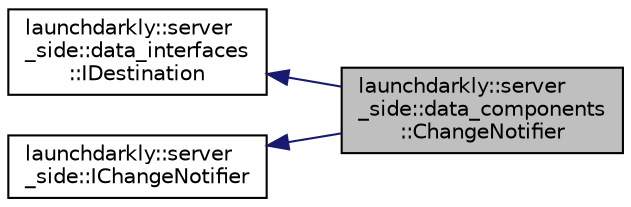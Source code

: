 digraph "launchdarkly::server_side::data_components::ChangeNotifier"
{
 // LATEX_PDF_SIZE
  edge [fontname="Helvetica",fontsize="10",labelfontname="Helvetica",labelfontsize="10"];
  node [fontname="Helvetica",fontsize="10",shape=record];
  rankdir="LR";
  Node1 [label="launchdarkly::server\l_side::data_components\l::ChangeNotifier",height=0.2,width=0.4,color="black", fillcolor="grey75", style="filled", fontcolor="black",tooltip=" "];
  Node2 -> Node1 [dir="back",color="midnightblue",fontsize="10",style="solid"];
  Node2 [label="launchdarkly::server\l_side::data_interfaces\l::IDestination",height=0.2,width=0.4,color="black", fillcolor="white", style="filled",URL="$classlaunchdarkly_1_1server__side_1_1data__interfaces_1_1IDestination.html",tooltip="IDestination represents a sink for data received by the SDK. A destination may be a database,..."];
  Node3 -> Node1 [dir="back",color="midnightblue",fontsize="10",style="solid"];
  Node3 [label="launchdarkly::server\l_side::IChangeNotifier",height=0.2,width=0.4,color="black", fillcolor="white", style="filled",URL="$classlaunchdarkly_1_1server__side_1_1IChangeNotifier.html",tooltip=" "];
}
